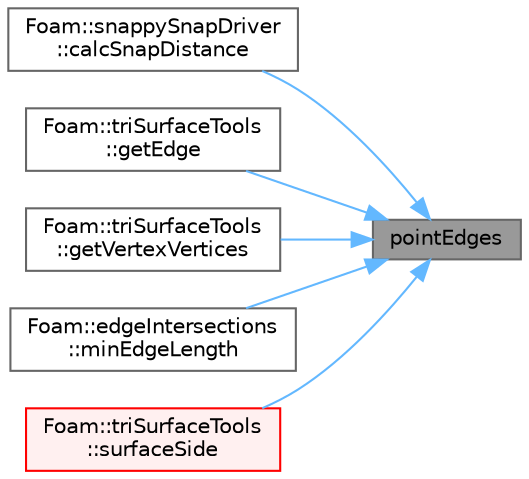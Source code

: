 digraph "pointEdges"
{
 // LATEX_PDF_SIZE
  bgcolor="transparent";
  edge [fontname=Helvetica,fontsize=10,labelfontname=Helvetica,labelfontsize=10];
  node [fontname=Helvetica,fontsize=10,shape=box,height=0.2,width=0.4];
  rankdir="RL";
  Node1 [id="Node000001",label="pointEdges",height=0.2,width=0.4,color="gray40", fillcolor="grey60", style="filled", fontcolor="black",tooltip=" "];
  Node1 -> Node2 [id="edge1_Node000001_Node000002",dir="back",color="steelblue1",style="solid",tooltip=" "];
  Node2 [id="Node000002",label="Foam::snappySnapDriver\l::calcSnapDistance",height=0.2,width=0.4,color="grey40", fillcolor="white", style="filled",URL="$classFoam_1_1snappySnapDriver.html#afd4d0bc8076355e778a983cde07f58af",tooltip=" "];
  Node1 -> Node3 [id="edge2_Node000001_Node000003",dir="back",color="steelblue1",style="solid",tooltip=" "];
  Node3 [id="Node000003",label="Foam::triSurfaceTools\l::getEdge",height=0.2,width=0.4,color="grey40", fillcolor="white", style="filled",URL="$classFoam_1_1triSurfaceTools.html#a48231c2376e7ed4f8ce011614fc6a0bf",tooltip=" "];
  Node1 -> Node4 [id="edge3_Node000001_Node000004",dir="back",color="steelblue1",style="solid",tooltip=" "];
  Node4 [id="Node000004",label="Foam::triSurfaceTools\l::getVertexVertices",height=0.2,width=0.4,color="grey40", fillcolor="white", style="filled",URL="$classFoam_1_1triSurfaceTools.html#af8c8a35e91aeac5ecf9a34f607d2c035",tooltip=" "];
  Node1 -> Node5 [id="edge4_Node000001_Node000005",dir="back",color="steelblue1",style="solid",tooltip=" "];
  Node5 [id="Node000005",label="Foam::edgeIntersections\l::minEdgeLength",height=0.2,width=0.4,color="grey40", fillcolor="white", style="filled",URL="$classFoam_1_1edgeIntersections.html#aab87294afba9ae44ed84b862eaad0a64",tooltip=" "];
  Node1 -> Node6 [id="edge5_Node000001_Node000006",dir="back",color="steelblue1",style="solid",tooltip=" "];
  Node6 [id="Node000006",label="Foam::triSurfaceTools\l::surfaceSide",height=0.2,width=0.4,color="red", fillcolor="#FFF0F0", style="filled",URL="$classFoam_1_1triSurfaceTools.html#ae00858e2e83c342b4f2520e8db4bd345",tooltip=" "];
}
